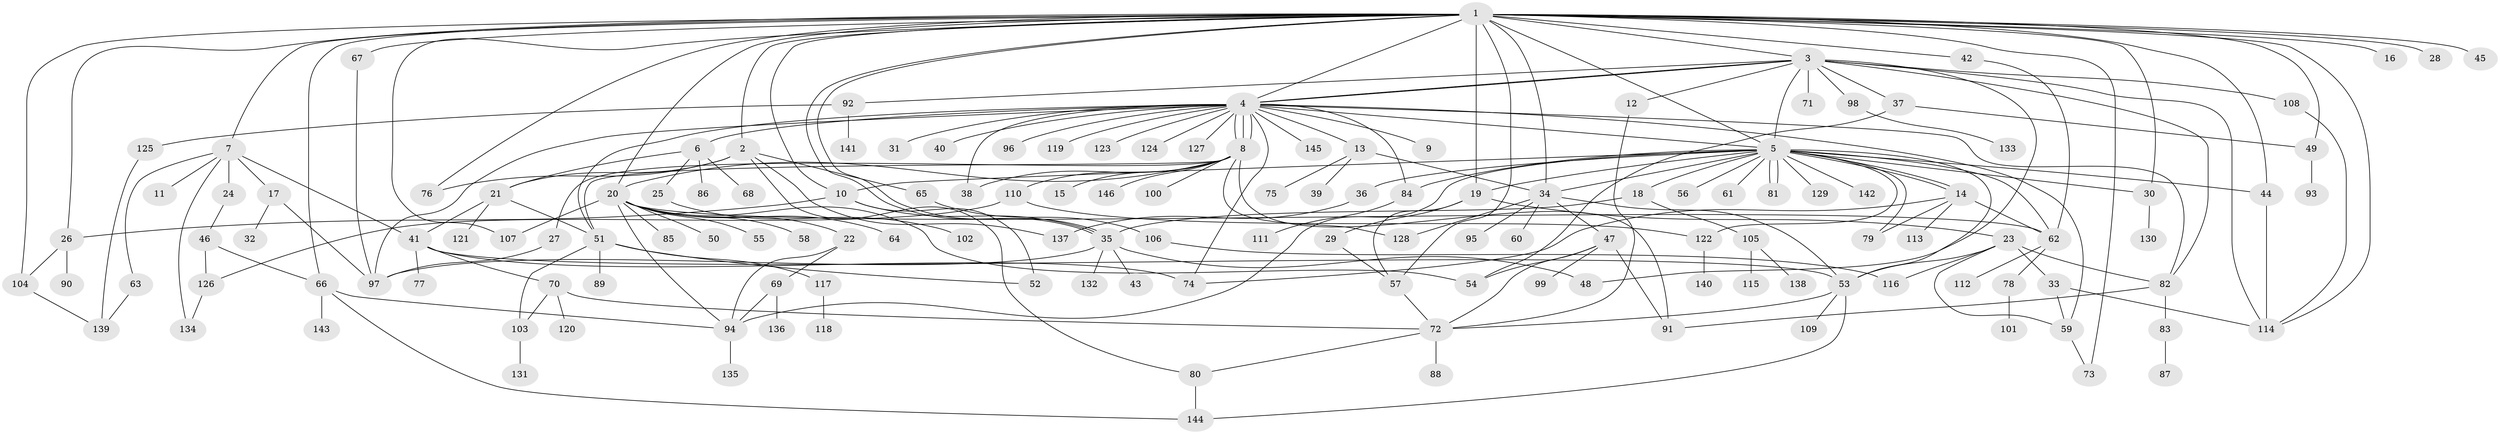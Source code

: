 // Generated by graph-tools (version 1.1) at 2025/49/03/09/25 03:49:46]
// undirected, 146 vertices, 225 edges
graph export_dot {
graph [start="1"]
  node [color=gray90,style=filled];
  1;
  2;
  3;
  4;
  5;
  6;
  7;
  8;
  9;
  10;
  11;
  12;
  13;
  14;
  15;
  16;
  17;
  18;
  19;
  20;
  21;
  22;
  23;
  24;
  25;
  26;
  27;
  28;
  29;
  30;
  31;
  32;
  33;
  34;
  35;
  36;
  37;
  38;
  39;
  40;
  41;
  42;
  43;
  44;
  45;
  46;
  47;
  48;
  49;
  50;
  51;
  52;
  53;
  54;
  55;
  56;
  57;
  58;
  59;
  60;
  61;
  62;
  63;
  64;
  65;
  66;
  67;
  68;
  69;
  70;
  71;
  72;
  73;
  74;
  75;
  76;
  77;
  78;
  79;
  80;
  81;
  82;
  83;
  84;
  85;
  86;
  87;
  88;
  89;
  90;
  91;
  92;
  93;
  94;
  95;
  96;
  97;
  98;
  99;
  100;
  101;
  102;
  103;
  104;
  105;
  106;
  107;
  108;
  109;
  110;
  111;
  112;
  113;
  114;
  115;
  116;
  117;
  118;
  119;
  120;
  121;
  122;
  123;
  124;
  125;
  126;
  127;
  128;
  129;
  130;
  131;
  132;
  133;
  134;
  135;
  136;
  137;
  138;
  139;
  140;
  141;
  142;
  143;
  144;
  145;
  146;
  1 -- 2;
  1 -- 3;
  1 -- 4;
  1 -- 5;
  1 -- 7;
  1 -- 10;
  1 -- 16;
  1 -- 19;
  1 -- 20;
  1 -- 26;
  1 -- 28;
  1 -- 30;
  1 -- 34;
  1 -- 35;
  1 -- 35;
  1 -- 42;
  1 -- 44;
  1 -- 45;
  1 -- 49;
  1 -- 57;
  1 -- 66;
  1 -- 67;
  1 -- 73;
  1 -- 76;
  1 -- 104;
  1 -- 107;
  1 -- 114;
  2 -- 21;
  2 -- 65;
  2 -- 76;
  2 -- 80;
  2 -- 137;
  3 -- 4;
  3 -- 4;
  3 -- 5;
  3 -- 12;
  3 -- 37;
  3 -- 48;
  3 -- 71;
  3 -- 82;
  3 -- 92;
  3 -- 98;
  3 -- 108;
  3 -- 114;
  4 -- 5;
  4 -- 6;
  4 -- 8;
  4 -- 8;
  4 -- 8;
  4 -- 9;
  4 -- 13;
  4 -- 31;
  4 -- 38;
  4 -- 40;
  4 -- 51;
  4 -- 59;
  4 -- 74;
  4 -- 82;
  4 -- 84;
  4 -- 96;
  4 -- 97;
  4 -- 119;
  4 -- 123;
  4 -- 124;
  4 -- 127;
  4 -- 145;
  5 -- 10;
  5 -- 14;
  5 -- 14;
  5 -- 18;
  5 -- 19;
  5 -- 30;
  5 -- 34;
  5 -- 36;
  5 -- 44;
  5 -- 53;
  5 -- 56;
  5 -- 61;
  5 -- 62;
  5 -- 79;
  5 -- 81;
  5 -- 81;
  5 -- 84;
  5 -- 94;
  5 -- 122;
  5 -- 129;
  5 -- 142;
  6 -- 21;
  6 -- 25;
  6 -- 68;
  6 -- 86;
  7 -- 11;
  7 -- 17;
  7 -- 24;
  7 -- 41;
  7 -- 63;
  7 -- 134;
  8 -- 15;
  8 -- 20;
  8 -- 27;
  8 -- 38;
  8 -- 51;
  8 -- 91;
  8 -- 100;
  8 -- 110;
  8 -- 128;
  8 -- 146;
  10 -- 26;
  10 -- 35;
  10 -- 52;
  12 -- 72;
  13 -- 34;
  13 -- 39;
  13 -- 75;
  14 -- 62;
  14 -- 74;
  14 -- 79;
  14 -- 113;
  17 -- 32;
  17 -- 97;
  18 -- 35;
  18 -- 105;
  19 -- 23;
  19 -- 29;
  19 -- 57;
  20 -- 22;
  20 -- 50;
  20 -- 54;
  20 -- 55;
  20 -- 58;
  20 -- 62;
  20 -- 64;
  20 -- 85;
  20 -- 94;
  20 -- 107;
  21 -- 41;
  21 -- 51;
  21 -- 121;
  22 -- 69;
  22 -- 94;
  23 -- 33;
  23 -- 53;
  23 -- 59;
  23 -- 82;
  23 -- 116;
  24 -- 46;
  25 -- 102;
  26 -- 90;
  26 -- 104;
  27 -- 97;
  29 -- 57;
  30 -- 130;
  33 -- 59;
  33 -- 114;
  34 -- 47;
  34 -- 53;
  34 -- 60;
  34 -- 95;
  34 -- 128;
  35 -- 43;
  35 -- 48;
  35 -- 97;
  35 -- 132;
  36 -- 137;
  37 -- 49;
  37 -- 54;
  41 -- 53;
  41 -- 70;
  41 -- 74;
  41 -- 77;
  42 -- 62;
  44 -- 114;
  46 -- 66;
  46 -- 126;
  47 -- 54;
  47 -- 72;
  47 -- 91;
  47 -- 99;
  49 -- 93;
  51 -- 52;
  51 -- 89;
  51 -- 103;
  51 -- 117;
  53 -- 72;
  53 -- 109;
  53 -- 144;
  57 -- 72;
  59 -- 73;
  62 -- 78;
  62 -- 112;
  63 -- 139;
  65 -- 106;
  66 -- 94;
  66 -- 143;
  66 -- 144;
  67 -- 97;
  69 -- 94;
  69 -- 136;
  70 -- 72;
  70 -- 103;
  70 -- 120;
  72 -- 80;
  72 -- 88;
  78 -- 101;
  80 -- 144;
  82 -- 83;
  82 -- 91;
  83 -- 87;
  84 -- 111;
  92 -- 125;
  92 -- 141;
  94 -- 135;
  98 -- 133;
  103 -- 131;
  104 -- 139;
  105 -- 115;
  105 -- 138;
  106 -- 116;
  108 -- 114;
  110 -- 122;
  110 -- 126;
  117 -- 118;
  122 -- 140;
  125 -- 139;
  126 -- 134;
}
